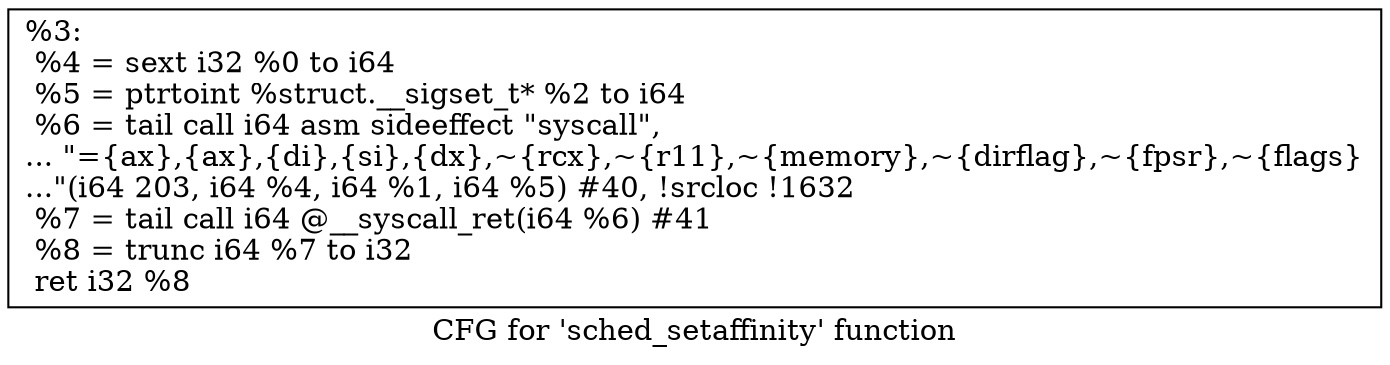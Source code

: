 digraph "CFG for 'sched_setaffinity' function" {
	label="CFG for 'sched_setaffinity' function";

	Node0x1fd9640 [shape=record,label="{%3:\l  %4 = sext i32 %0 to i64\l  %5 = ptrtoint %struct.__sigset_t* %2 to i64\l  %6 = tail call i64 asm sideeffect \"syscall\",\l... \"=\{ax\},\{ax\},\{di\},\{si\},\{dx\},~\{rcx\},~\{r11\},~\{memory\},~\{dirflag\},~\{fpsr\},~\{flags\}\l...\"(i64 203, i64 %4, i64 %1, i64 %5) #40, !srcloc !1632\l  %7 = tail call i64 @__syscall_ret(i64 %6) #41\l  %8 = trunc i64 %7 to i32\l  ret i32 %8\l}"];
}

